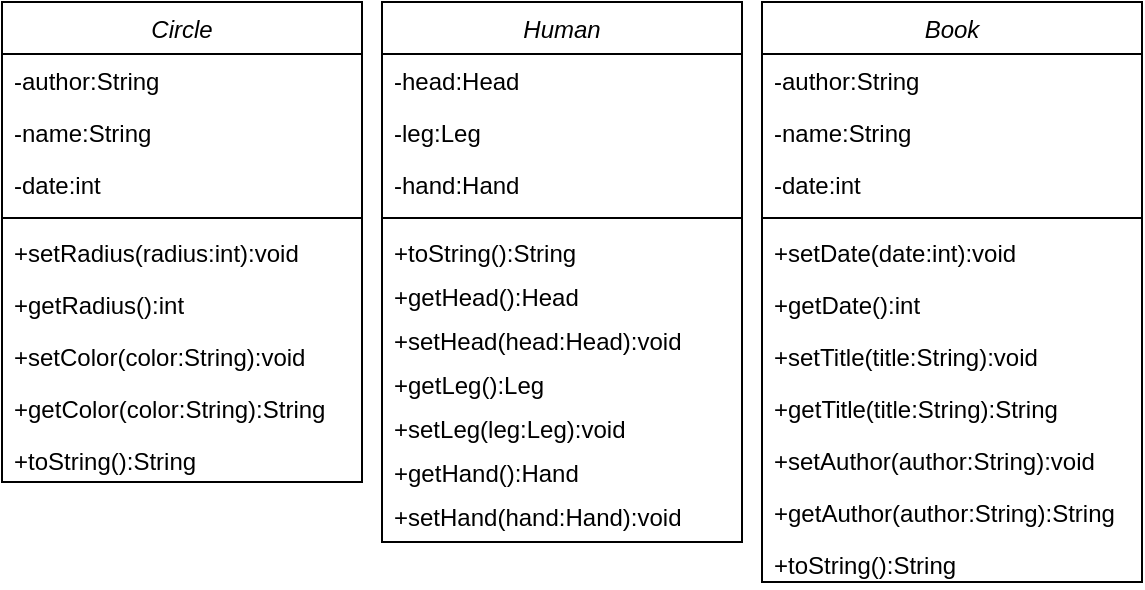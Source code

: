 <mxfile version="13.6.10" type="device"><diagram id="C5RBs43oDa-KdzZeNtuy" name="Page-1"><mxGraphModel dx="1422" dy="755" grid="1" gridSize="10" guides="1" tooltips="1" connect="1" arrows="1" fold="1" page="1" pageScale="1" pageWidth="827" pageHeight="1169" math="0" shadow="0"><root><mxCell id="WIyWlLk6GJQsqaUBKTNV-0"/><mxCell id="WIyWlLk6GJQsqaUBKTNV-1" parent="WIyWlLk6GJQsqaUBKTNV-0"/><mxCell id="DhK9QBoZQewL13r0akOr-19" value="Circle" style="swimlane;fontStyle=2;align=center;verticalAlign=top;childLayout=stackLayout;horizontal=1;startSize=26;horizontalStack=0;resizeParent=1;resizeLast=0;collapsible=1;marginBottom=0;rounded=0;shadow=0;strokeWidth=1;" vertex="1" parent="WIyWlLk6GJQsqaUBKTNV-1"><mxGeometry x="150" y="60" width="180" height="240" as="geometry"><mxRectangle x="230" y="140" width="160" height="26" as="alternateBounds"/></mxGeometry></mxCell><mxCell id="DhK9QBoZQewL13r0akOr-20" value="-author:String" style="text;align=left;verticalAlign=top;spacingLeft=4;spacingRight=4;overflow=hidden;rotatable=0;points=[[0,0.5],[1,0.5]];portConstraint=eastwest;" vertex="1" parent="DhK9QBoZQewL13r0akOr-19"><mxGeometry y="26" width="180" height="26" as="geometry"/></mxCell><mxCell id="DhK9QBoZQewL13r0akOr-21" value="-name:String" style="text;align=left;verticalAlign=top;spacingLeft=4;spacingRight=4;overflow=hidden;rotatable=0;points=[[0,0.5],[1,0.5]];portConstraint=eastwest;rounded=0;shadow=0;html=0;" vertex="1" parent="DhK9QBoZQewL13r0akOr-19"><mxGeometry y="52" width="180" height="26" as="geometry"/></mxCell><mxCell id="DhK9QBoZQewL13r0akOr-22" value="-date:int" style="text;align=left;verticalAlign=top;spacingLeft=4;spacingRight=4;overflow=hidden;rotatable=0;points=[[0,0.5],[1,0.5]];portConstraint=eastwest;rounded=0;shadow=0;html=0;" vertex="1" parent="DhK9QBoZQewL13r0akOr-19"><mxGeometry y="78" width="180" height="26" as="geometry"/></mxCell><mxCell id="DhK9QBoZQewL13r0akOr-23" value="" style="line;html=1;strokeWidth=1;align=left;verticalAlign=middle;spacingTop=-1;spacingLeft=3;spacingRight=3;rotatable=0;labelPosition=right;points=[];portConstraint=eastwest;" vertex="1" parent="DhK9QBoZQewL13r0akOr-19"><mxGeometry y="104" width="180" height="8" as="geometry"/></mxCell><mxCell id="DhK9QBoZQewL13r0akOr-24" value="+setRadius(radius:int):void" style="text;align=left;verticalAlign=top;spacingLeft=4;spacingRight=4;overflow=hidden;rotatable=0;points=[[0,0.5],[1,0.5]];portConstraint=eastwest;" vertex="1" parent="DhK9QBoZQewL13r0akOr-19"><mxGeometry y="112" width="180" height="26" as="geometry"/></mxCell><mxCell id="DhK9QBoZQewL13r0akOr-25" value="+getRadius():int" style="text;align=left;verticalAlign=top;spacingLeft=4;spacingRight=4;overflow=hidden;rotatable=0;points=[[0,0.5],[1,0.5]];portConstraint=eastwest;" vertex="1" parent="DhK9QBoZQewL13r0akOr-19"><mxGeometry y="138" width="180" height="26" as="geometry"/></mxCell><mxCell id="DhK9QBoZQewL13r0akOr-26" value="+setColor(color:String):void" style="text;align=left;verticalAlign=top;spacingLeft=4;spacingRight=4;overflow=hidden;rotatable=0;points=[[0,0.5],[1,0.5]];portConstraint=eastwest;" vertex="1" parent="DhK9QBoZQewL13r0akOr-19"><mxGeometry y="164" width="180" height="26" as="geometry"/></mxCell><mxCell id="DhK9QBoZQewL13r0akOr-27" value="+getColor(color:String):String" style="text;align=left;verticalAlign=top;spacingLeft=4;spacingRight=4;overflow=hidden;rotatable=0;points=[[0,0.5],[1,0.5]];portConstraint=eastwest;" vertex="1" parent="DhK9QBoZQewL13r0akOr-19"><mxGeometry y="190" width="180" height="26" as="geometry"/></mxCell><mxCell id="DhK9QBoZQewL13r0akOr-30" value="+toString():String" style="text;align=left;verticalAlign=top;spacingLeft=4;spacingRight=4;overflow=hidden;rotatable=0;points=[[0,0.5],[1,0.5]];portConstraint=eastwest;" vertex="1" parent="DhK9QBoZQewL13r0akOr-19"><mxGeometry y="216" width="180" height="22" as="geometry"/></mxCell><mxCell id="DhK9QBoZQewL13r0akOr-7" value="Human" style="swimlane;fontStyle=2;align=center;verticalAlign=top;childLayout=stackLayout;horizontal=1;startSize=26;horizontalStack=0;resizeParent=1;resizeLast=0;collapsible=1;marginBottom=0;rounded=0;shadow=0;strokeWidth=1;" vertex="1" parent="WIyWlLk6GJQsqaUBKTNV-1"><mxGeometry x="340" y="60" width="180" height="270" as="geometry"><mxRectangle x="230" y="140" width="160" height="26" as="alternateBounds"/></mxGeometry></mxCell><mxCell id="DhK9QBoZQewL13r0akOr-8" value="-head:Head" style="text;align=left;verticalAlign=top;spacingLeft=4;spacingRight=4;overflow=hidden;rotatable=0;points=[[0,0.5],[1,0.5]];portConstraint=eastwest;" vertex="1" parent="DhK9QBoZQewL13r0akOr-7"><mxGeometry y="26" width="180" height="26" as="geometry"/></mxCell><mxCell id="DhK9QBoZQewL13r0akOr-9" value="-leg:Leg" style="text;align=left;verticalAlign=top;spacingLeft=4;spacingRight=4;overflow=hidden;rotatable=0;points=[[0,0.5],[1,0.5]];portConstraint=eastwest;rounded=0;shadow=0;html=0;" vertex="1" parent="DhK9QBoZQewL13r0akOr-7"><mxGeometry y="52" width="180" height="26" as="geometry"/></mxCell><mxCell id="DhK9QBoZQewL13r0akOr-10" value="-hand:Hand" style="text;align=left;verticalAlign=top;spacingLeft=4;spacingRight=4;overflow=hidden;rotatable=0;points=[[0,0.5],[1,0.5]];portConstraint=eastwest;rounded=0;shadow=0;html=0;" vertex="1" parent="DhK9QBoZQewL13r0akOr-7"><mxGeometry y="78" width="180" height="26" as="geometry"/></mxCell><mxCell id="DhK9QBoZQewL13r0akOr-11" value="" style="line;html=1;strokeWidth=1;align=left;verticalAlign=middle;spacingTop=-1;spacingLeft=3;spacingRight=3;rotatable=0;labelPosition=right;points=[];portConstraint=eastwest;" vertex="1" parent="DhK9QBoZQewL13r0akOr-7"><mxGeometry y="104" width="180" height="8" as="geometry"/></mxCell><mxCell id="DhK9QBoZQewL13r0akOr-18" value="+toString():String" style="text;align=left;verticalAlign=top;spacingLeft=4;spacingRight=4;overflow=hidden;rotatable=0;points=[[0,0.5],[1,0.5]];portConstraint=eastwest;" vertex="1" parent="DhK9QBoZQewL13r0akOr-7"><mxGeometry y="112" width="180" height="22" as="geometry"/></mxCell><mxCell id="DhK9QBoZQewL13r0akOr-31" value="+getHead():Head" style="text;align=left;verticalAlign=top;spacingLeft=4;spacingRight=4;overflow=hidden;rotatable=0;points=[[0,0.5],[1,0.5]];portConstraint=eastwest;" vertex="1" parent="DhK9QBoZQewL13r0akOr-7"><mxGeometry y="134" width="180" height="22" as="geometry"/></mxCell><mxCell id="DhK9QBoZQewL13r0akOr-32" value="+setHead(head:Head):void" style="text;align=left;verticalAlign=top;spacingLeft=4;spacingRight=4;overflow=hidden;rotatable=0;points=[[0,0.5],[1,0.5]];portConstraint=eastwest;" vertex="1" parent="DhK9QBoZQewL13r0akOr-7"><mxGeometry y="156" width="180" height="22" as="geometry"/></mxCell><mxCell id="DhK9QBoZQewL13r0akOr-33" value="+getLeg():Leg" style="text;align=left;verticalAlign=top;spacingLeft=4;spacingRight=4;overflow=hidden;rotatable=0;points=[[0,0.5],[1,0.5]];portConstraint=eastwest;" vertex="1" parent="DhK9QBoZQewL13r0akOr-7"><mxGeometry y="178" width="180" height="22" as="geometry"/></mxCell><mxCell id="DhK9QBoZQewL13r0akOr-34" value="+setLeg(leg:Leg):void" style="text;align=left;verticalAlign=top;spacingLeft=4;spacingRight=4;overflow=hidden;rotatable=0;points=[[0,0.5],[1,0.5]];portConstraint=eastwest;" vertex="1" parent="DhK9QBoZQewL13r0akOr-7"><mxGeometry y="200" width="180" height="22" as="geometry"/></mxCell><mxCell id="DhK9QBoZQewL13r0akOr-35" value="+getHand():Hand" style="text;align=left;verticalAlign=top;spacingLeft=4;spacingRight=4;overflow=hidden;rotatable=0;points=[[0,0.5],[1,0.5]];portConstraint=eastwest;" vertex="1" parent="DhK9QBoZQewL13r0akOr-7"><mxGeometry y="222" width="180" height="22" as="geometry"/></mxCell><mxCell id="DhK9QBoZQewL13r0akOr-36" value="+setHand(hand:Hand):void" style="text;align=left;verticalAlign=top;spacingLeft=4;spacingRight=4;overflow=hidden;rotatable=0;points=[[0,0.5],[1,0.5]];portConstraint=eastwest;" vertex="1" parent="DhK9QBoZQewL13r0akOr-7"><mxGeometry y="244" width="180" height="22" as="geometry"/></mxCell><mxCell id="zkfFHV4jXpPFQw0GAbJ--0" value="Book" style="swimlane;fontStyle=2;align=center;verticalAlign=top;childLayout=stackLayout;horizontal=1;startSize=26;horizontalStack=0;resizeParent=1;resizeLast=0;collapsible=1;marginBottom=0;rounded=0;shadow=0;strokeWidth=1;" parent="WIyWlLk6GJQsqaUBKTNV-1" vertex="1"><mxGeometry x="530" y="60" width="190" height="290" as="geometry"><mxRectangle x="230" y="140" width="160" height="26" as="alternateBounds"/></mxGeometry></mxCell><mxCell id="zkfFHV4jXpPFQw0GAbJ--1" value="-author:String" style="text;align=left;verticalAlign=top;spacingLeft=4;spacingRight=4;overflow=hidden;rotatable=0;points=[[0,0.5],[1,0.5]];portConstraint=eastwest;" parent="zkfFHV4jXpPFQw0GAbJ--0" vertex="1"><mxGeometry y="26" width="190" height="26" as="geometry"/></mxCell><mxCell id="zkfFHV4jXpPFQw0GAbJ--2" value="-name:String" style="text;align=left;verticalAlign=top;spacingLeft=4;spacingRight=4;overflow=hidden;rotatable=0;points=[[0,0.5],[1,0.5]];portConstraint=eastwest;rounded=0;shadow=0;html=0;" parent="zkfFHV4jXpPFQw0GAbJ--0" vertex="1"><mxGeometry y="52" width="190" height="26" as="geometry"/></mxCell><mxCell id="zkfFHV4jXpPFQw0GAbJ--3" value="-date:int" style="text;align=left;verticalAlign=top;spacingLeft=4;spacingRight=4;overflow=hidden;rotatable=0;points=[[0,0.5],[1,0.5]];portConstraint=eastwest;rounded=0;shadow=0;html=0;" parent="zkfFHV4jXpPFQw0GAbJ--0" vertex="1"><mxGeometry y="78" width="190" height="26" as="geometry"/></mxCell><mxCell id="zkfFHV4jXpPFQw0GAbJ--4" value="" style="line;html=1;strokeWidth=1;align=left;verticalAlign=middle;spacingTop=-1;spacingLeft=3;spacingRight=3;rotatable=0;labelPosition=right;points=[];portConstraint=eastwest;" parent="zkfFHV4jXpPFQw0GAbJ--0" vertex="1"><mxGeometry y="104" width="190" height="8" as="geometry"/></mxCell><mxCell id="zkfFHV4jXpPFQw0GAbJ--5" value="+setDate(date:int):void" style="text;align=left;verticalAlign=top;spacingLeft=4;spacingRight=4;overflow=hidden;rotatable=0;points=[[0,0.5],[1,0.5]];portConstraint=eastwest;" parent="zkfFHV4jXpPFQw0GAbJ--0" vertex="1"><mxGeometry y="112" width="190" height="26" as="geometry"/></mxCell><mxCell id="DhK9QBoZQewL13r0akOr-0" value="+getDate():int" style="text;align=left;verticalAlign=top;spacingLeft=4;spacingRight=4;overflow=hidden;rotatable=0;points=[[0,0.5],[1,0.5]];portConstraint=eastwest;" vertex="1" parent="zkfFHV4jXpPFQw0GAbJ--0"><mxGeometry y="138" width="190" height="26" as="geometry"/></mxCell><mxCell id="DhK9QBoZQewL13r0akOr-1" value="+setTitle(title:String):void" style="text;align=left;verticalAlign=top;spacingLeft=4;spacingRight=4;overflow=hidden;rotatable=0;points=[[0,0.5],[1,0.5]];portConstraint=eastwest;" vertex="1" parent="zkfFHV4jXpPFQw0GAbJ--0"><mxGeometry y="164" width="190" height="26" as="geometry"/></mxCell><mxCell id="DhK9QBoZQewL13r0akOr-5" value="+getTitle(title:String):String" style="text;align=left;verticalAlign=top;spacingLeft=4;spacingRight=4;overflow=hidden;rotatable=0;points=[[0,0.5],[1,0.5]];portConstraint=eastwest;" vertex="1" parent="zkfFHV4jXpPFQw0GAbJ--0"><mxGeometry y="190" width="190" height="26" as="geometry"/></mxCell><mxCell id="DhK9QBoZQewL13r0akOr-4" value="+setAuthor(author:String):void" style="text;align=left;verticalAlign=top;spacingLeft=4;spacingRight=4;overflow=hidden;rotatable=0;points=[[0,0.5],[1,0.5]];portConstraint=eastwest;" vertex="1" parent="zkfFHV4jXpPFQw0GAbJ--0"><mxGeometry y="216" width="190" height="26" as="geometry"/></mxCell><mxCell id="DhK9QBoZQewL13r0akOr-6" value="+getAuthor(author:String):String" style="text;align=left;verticalAlign=top;spacingLeft=4;spacingRight=4;overflow=hidden;rotatable=0;points=[[0,0.5],[1,0.5]];portConstraint=eastwest;" vertex="1" parent="zkfFHV4jXpPFQw0GAbJ--0"><mxGeometry y="242" width="190" height="26" as="geometry"/></mxCell><mxCell id="DhK9QBoZQewL13r0akOr-3" value="+toString():String" style="text;align=left;verticalAlign=top;spacingLeft=4;spacingRight=4;overflow=hidden;rotatable=0;points=[[0,0.5],[1,0.5]];portConstraint=eastwest;" vertex="1" parent="zkfFHV4jXpPFQw0GAbJ--0"><mxGeometry y="268" width="190" height="22" as="geometry"/></mxCell></root></mxGraphModel></diagram></mxfile>